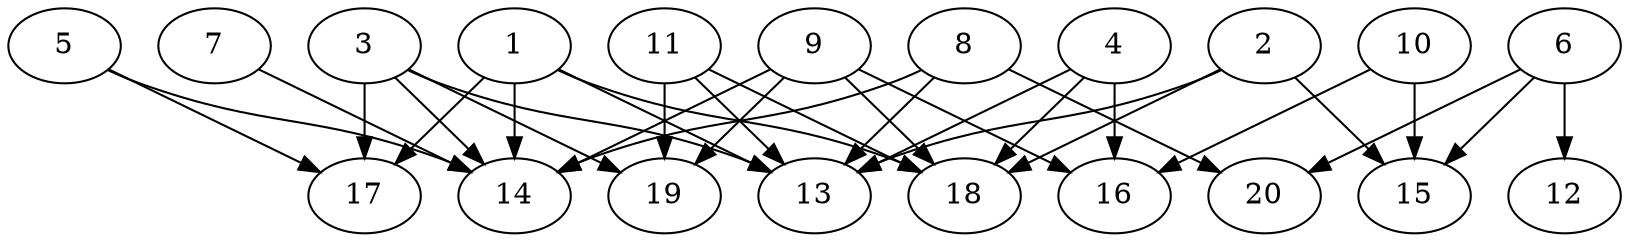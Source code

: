 // DAG automatically generated by daggen at Thu Oct  3 13:58:43 2019
// ./daggen --dot -n 20 --ccr 0.5 --fat 0.9 --regular 0.7 --density 0.7 --mindata 5242880 --maxdata 52428800 
digraph G {
  1 [size="32716800", alpha="0.03", expect_size="16358400"] 
  1 -> 13 [size ="16358400"]
  1 -> 14 [size ="16358400"]
  1 -> 17 [size ="16358400"]
  1 -> 18 [size ="16358400"]
  2 [size="56346624", alpha="0.03", expect_size="28173312"] 
  2 -> 13 [size ="28173312"]
  2 -> 15 [size ="28173312"]
  2 -> 18 [size ="28173312"]
  3 [size="81786880", alpha="0.02", expect_size="40893440"] 
  3 -> 13 [size ="40893440"]
  3 -> 14 [size ="40893440"]
  3 -> 17 [size ="40893440"]
  3 -> 19 [size ="40893440"]
  4 [size="19542016", alpha="0.17", expect_size="9771008"] 
  4 -> 13 [size ="9771008"]
  4 -> 16 [size ="9771008"]
  4 -> 18 [size ="9771008"]
  5 [size="27691008", alpha="0.19", expect_size="13845504"] 
  5 -> 14 [size ="13845504"]
  5 -> 17 [size ="13845504"]
  6 [size="37337088", alpha="0.09", expect_size="18668544"] 
  6 -> 12 [size ="18668544"]
  6 -> 15 [size ="18668544"]
  6 -> 20 [size ="18668544"]
  7 [size="93280256", alpha="0.13", expect_size="46640128"] 
  7 -> 14 [size ="46640128"]
  8 [size="44810240", alpha="0.15", expect_size="22405120"] 
  8 -> 13 [size ="22405120"]
  8 -> 14 [size ="22405120"]
  8 -> 20 [size ="22405120"]
  9 [size="55087104", alpha="0.16", expect_size="27543552"] 
  9 -> 14 [size ="27543552"]
  9 -> 16 [size ="27543552"]
  9 -> 18 [size ="27543552"]
  9 -> 19 [size ="27543552"]
  10 [size="94308352", alpha="0.20", expect_size="47154176"] 
  10 -> 15 [size ="47154176"]
  10 -> 16 [size ="47154176"]
  11 [size="81940480", alpha="0.16", expect_size="40970240"] 
  11 -> 13 [size ="40970240"]
  11 -> 18 [size ="40970240"]
  11 -> 19 [size ="40970240"]
  12 [size="96563200", alpha="0.09", expect_size="48281600"] 
  13 [size="17125376", alpha="0.15", expect_size="8562688"] 
  14 [size="27697152", alpha="0.16", expect_size="13848576"] 
  15 [size="13006848", alpha="0.10", expect_size="6503424"] 
  16 [size="103723008", alpha="0.12", expect_size="51861504"] 
  17 [size="54097920", alpha="0.00", expect_size="27048960"] 
  18 [size="21997568", alpha="0.18", expect_size="10998784"] 
  19 [size="94150656", alpha="0.18", expect_size="47075328"] 
  20 [size="76941312", alpha="0.10", expect_size="38470656"] 
}
